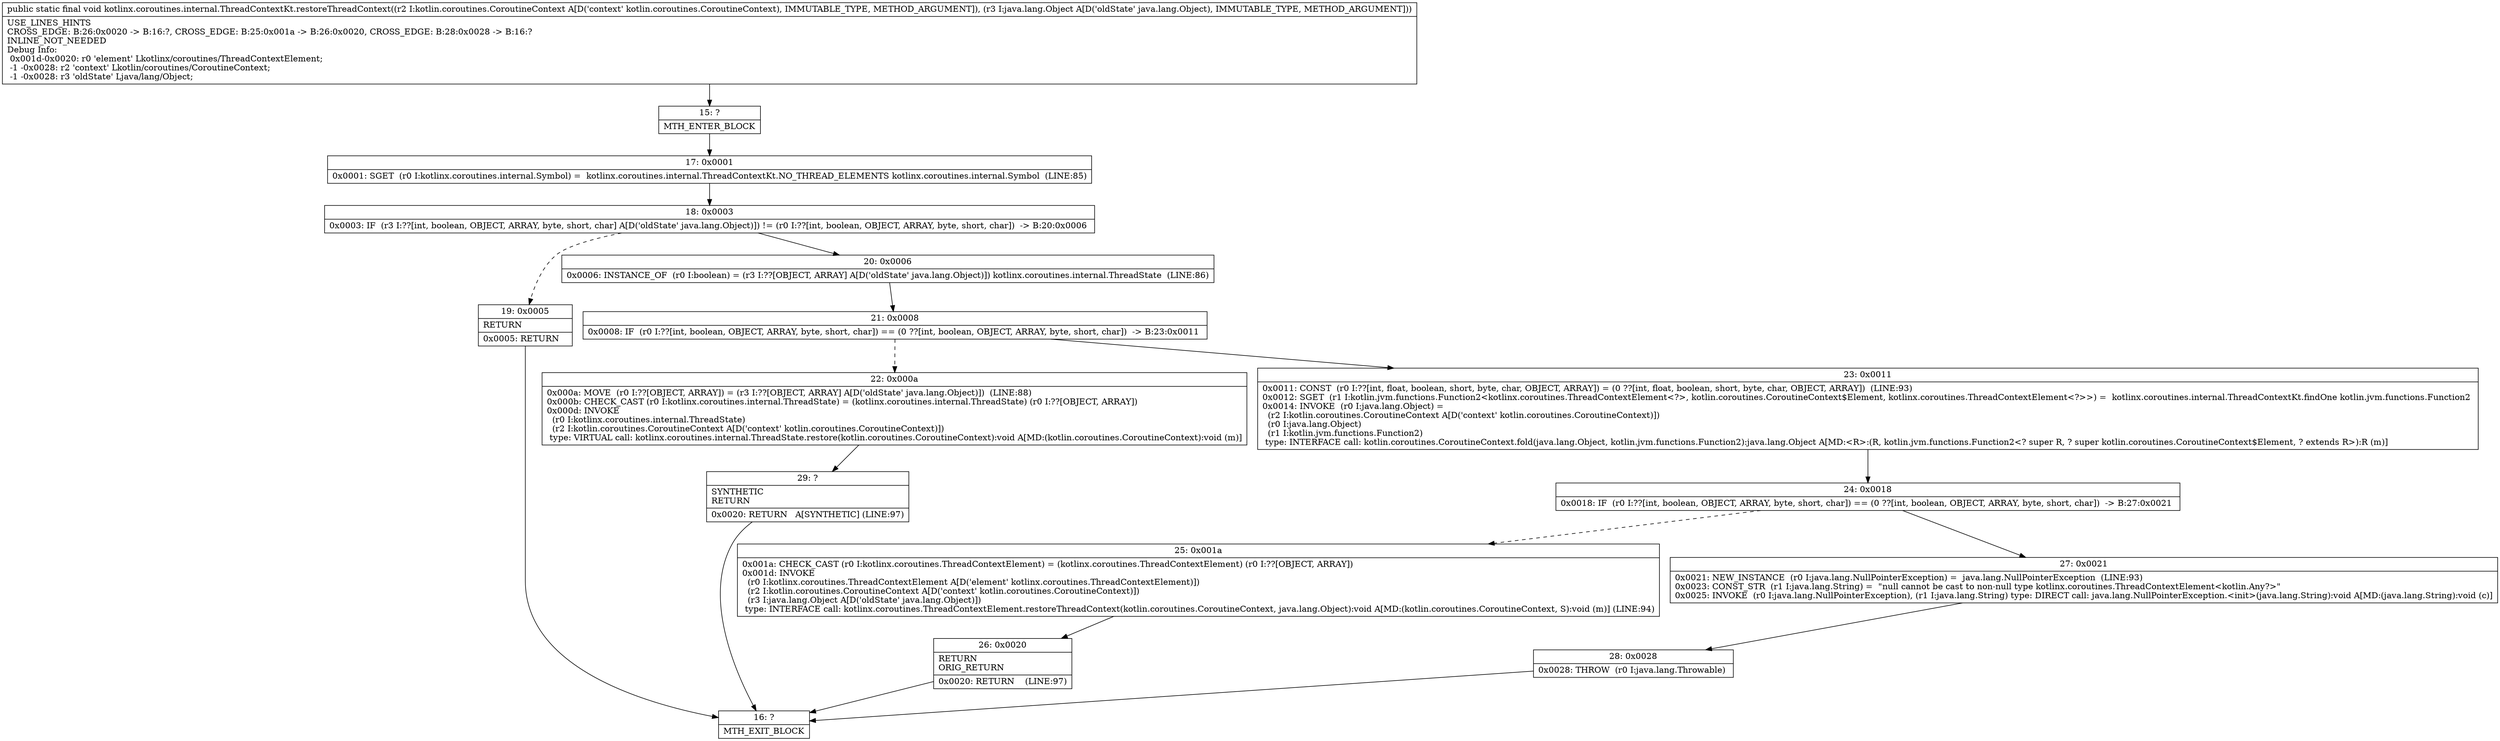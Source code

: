 digraph "CFG forkotlinx.coroutines.internal.ThreadContextKt.restoreThreadContext(Lkotlin\/coroutines\/CoroutineContext;Ljava\/lang\/Object;)V" {
Node_15 [shape=record,label="{15\:\ ?|MTH_ENTER_BLOCK\l}"];
Node_17 [shape=record,label="{17\:\ 0x0001|0x0001: SGET  (r0 I:kotlinx.coroutines.internal.Symbol) =  kotlinx.coroutines.internal.ThreadContextKt.NO_THREAD_ELEMENTS kotlinx.coroutines.internal.Symbol  (LINE:85)\l}"];
Node_18 [shape=record,label="{18\:\ 0x0003|0x0003: IF  (r3 I:??[int, boolean, OBJECT, ARRAY, byte, short, char] A[D('oldState' java.lang.Object)]) != (r0 I:??[int, boolean, OBJECT, ARRAY, byte, short, char])  \-\> B:20:0x0006 \l}"];
Node_19 [shape=record,label="{19\:\ 0x0005|RETURN\l|0x0005: RETURN   \l}"];
Node_16 [shape=record,label="{16\:\ ?|MTH_EXIT_BLOCK\l}"];
Node_20 [shape=record,label="{20\:\ 0x0006|0x0006: INSTANCE_OF  (r0 I:boolean) = (r3 I:??[OBJECT, ARRAY] A[D('oldState' java.lang.Object)]) kotlinx.coroutines.internal.ThreadState  (LINE:86)\l}"];
Node_21 [shape=record,label="{21\:\ 0x0008|0x0008: IF  (r0 I:??[int, boolean, OBJECT, ARRAY, byte, short, char]) == (0 ??[int, boolean, OBJECT, ARRAY, byte, short, char])  \-\> B:23:0x0011 \l}"];
Node_22 [shape=record,label="{22\:\ 0x000a|0x000a: MOVE  (r0 I:??[OBJECT, ARRAY]) = (r3 I:??[OBJECT, ARRAY] A[D('oldState' java.lang.Object)])  (LINE:88)\l0x000b: CHECK_CAST (r0 I:kotlinx.coroutines.internal.ThreadState) = (kotlinx.coroutines.internal.ThreadState) (r0 I:??[OBJECT, ARRAY]) \l0x000d: INVOKE  \l  (r0 I:kotlinx.coroutines.internal.ThreadState)\l  (r2 I:kotlin.coroutines.CoroutineContext A[D('context' kotlin.coroutines.CoroutineContext)])\l type: VIRTUAL call: kotlinx.coroutines.internal.ThreadState.restore(kotlin.coroutines.CoroutineContext):void A[MD:(kotlin.coroutines.CoroutineContext):void (m)]\l}"];
Node_29 [shape=record,label="{29\:\ ?|SYNTHETIC\lRETURN\l|0x0020: RETURN   A[SYNTHETIC] (LINE:97)\l}"];
Node_23 [shape=record,label="{23\:\ 0x0011|0x0011: CONST  (r0 I:??[int, float, boolean, short, byte, char, OBJECT, ARRAY]) = (0 ??[int, float, boolean, short, byte, char, OBJECT, ARRAY])  (LINE:93)\l0x0012: SGET  (r1 I:kotlin.jvm.functions.Function2\<kotlinx.coroutines.ThreadContextElement\<?\>, kotlin.coroutines.CoroutineContext$Element, kotlinx.coroutines.ThreadContextElement\<?\>\>) =  kotlinx.coroutines.internal.ThreadContextKt.findOne kotlin.jvm.functions.Function2 \l0x0014: INVOKE  (r0 I:java.lang.Object) = \l  (r2 I:kotlin.coroutines.CoroutineContext A[D('context' kotlin.coroutines.CoroutineContext)])\l  (r0 I:java.lang.Object)\l  (r1 I:kotlin.jvm.functions.Function2)\l type: INTERFACE call: kotlin.coroutines.CoroutineContext.fold(java.lang.Object, kotlin.jvm.functions.Function2):java.lang.Object A[MD:\<R\>:(R, kotlin.jvm.functions.Function2\<? super R, ? super kotlin.coroutines.CoroutineContext$Element, ? extends R\>):R (m)]\l}"];
Node_24 [shape=record,label="{24\:\ 0x0018|0x0018: IF  (r0 I:??[int, boolean, OBJECT, ARRAY, byte, short, char]) == (0 ??[int, boolean, OBJECT, ARRAY, byte, short, char])  \-\> B:27:0x0021 \l}"];
Node_25 [shape=record,label="{25\:\ 0x001a|0x001a: CHECK_CAST (r0 I:kotlinx.coroutines.ThreadContextElement) = (kotlinx.coroutines.ThreadContextElement) (r0 I:??[OBJECT, ARRAY]) \l0x001d: INVOKE  \l  (r0 I:kotlinx.coroutines.ThreadContextElement A[D('element' kotlinx.coroutines.ThreadContextElement)])\l  (r2 I:kotlin.coroutines.CoroutineContext A[D('context' kotlin.coroutines.CoroutineContext)])\l  (r3 I:java.lang.Object A[D('oldState' java.lang.Object)])\l type: INTERFACE call: kotlinx.coroutines.ThreadContextElement.restoreThreadContext(kotlin.coroutines.CoroutineContext, java.lang.Object):void A[MD:(kotlin.coroutines.CoroutineContext, S):void (m)] (LINE:94)\l}"];
Node_26 [shape=record,label="{26\:\ 0x0020|RETURN\lORIG_RETURN\l|0x0020: RETURN    (LINE:97)\l}"];
Node_27 [shape=record,label="{27\:\ 0x0021|0x0021: NEW_INSTANCE  (r0 I:java.lang.NullPointerException) =  java.lang.NullPointerException  (LINE:93)\l0x0023: CONST_STR  (r1 I:java.lang.String) =  \"null cannot be cast to non\-null type kotlinx.coroutines.ThreadContextElement\<kotlin.Any?\>\" \l0x0025: INVOKE  (r0 I:java.lang.NullPointerException), (r1 I:java.lang.String) type: DIRECT call: java.lang.NullPointerException.\<init\>(java.lang.String):void A[MD:(java.lang.String):void (c)]\l}"];
Node_28 [shape=record,label="{28\:\ 0x0028|0x0028: THROW  (r0 I:java.lang.Throwable) \l}"];
MethodNode[shape=record,label="{public static final void kotlinx.coroutines.internal.ThreadContextKt.restoreThreadContext((r2 I:kotlin.coroutines.CoroutineContext A[D('context' kotlin.coroutines.CoroutineContext), IMMUTABLE_TYPE, METHOD_ARGUMENT]), (r3 I:java.lang.Object A[D('oldState' java.lang.Object), IMMUTABLE_TYPE, METHOD_ARGUMENT]))  | USE_LINES_HINTS\lCROSS_EDGE: B:26:0x0020 \-\> B:16:?, CROSS_EDGE: B:25:0x001a \-\> B:26:0x0020, CROSS_EDGE: B:28:0x0028 \-\> B:16:?\lINLINE_NOT_NEEDED\lDebug Info:\l  0x001d\-0x0020: r0 'element' Lkotlinx\/coroutines\/ThreadContextElement;\l  \-1 \-0x0028: r2 'context' Lkotlin\/coroutines\/CoroutineContext;\l  \-1 \-0x0028: r3 'oldState' Ljava\/lang\/Object;\l}"];
MethodNode -> Node_15;Node_15 -> Node_17;
Node_17 -> Node_18;
Node_18 -> Node_19[style=dashed];
Node_18 -> Node_20;
Node_19 -> Node_16;
Node_20 -> Node_21;
Node_21 -> Node_22[style=dashed];
Node_21 -> Node_23;
Node_22 -> Node_29;
Node_29 -> Node_16;
Node_23 -> Node_24;
Node_24 -> Node_25[style=dashed];
Node_24 -> Node_27;
Node_25 -> Node_26;
Node_26 -> Node_16;
Node_27 -> Node_28;
Node_28 -> Node_16;
}

